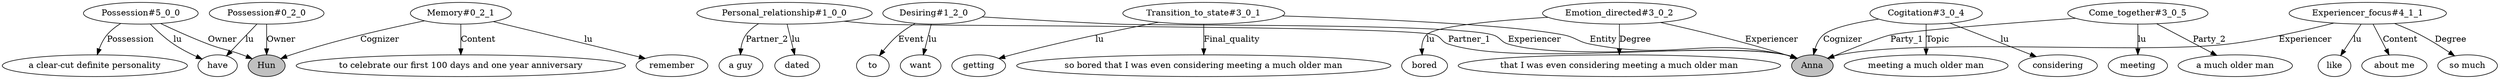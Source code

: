 // The Round Table
digraph {
	0 [label=Hun fillcolor=gray style=filled]
	1 [label="Possession#0_2_0"]
	2 [label=have]
	1 -> 2 [label=lu]
	1 -> 0 [label=Owner]
	3 [label="Memory#0_2_1"]
	4 [label=remember]
	5 [label="to celebrate our first 100 days and one year anniversary"]
	3 -> 4 [label=lu]
	3 -> 0 [label=Cognizer]
	3 -> 5 [label=Content]
	6 [label="Possession#5_0_0"]
	7 [label="a clear-cut definite personality"]
	6 -> 2 [label=lu]
	6 -> 0 [label=Owner]
	6 -> 7 [label=Possession]
	8 [label=Anna fillcolor=gray style=filled]
	9 [label="Personal_relationship#1_0_0"]
	10 [label=dated]
	11 [label="a guy"]
	9 -> 10 [label=lu]
	9 -> 8 [label=Partner_1]
	9 -> 11 [label=Partner_2]
	12 [label="Desiring#1_2_0"]
	13 [label=want]
	14 [label=to]
	12 -> 13 [label=lu]
	12 -> 8 [label=Experiencer]
	12 -> 14 [label=Event]
	15 [label="Transition_to_state#3_0_1"]
	16 [label=getting]
	17 [label="so bored that I was even considering meeting a much older man"]
	15 -> 16 [label=lu]
	15 -> 8 [label=Entity]
	15 -> 17 [label=Final_quality]
	18 [label="Emotion_directed#3_0_2"]
	19 [label=bored]
	20 [label="that I was even considering meeting a much older man"]
	18 -> 19 [label=lu]
	18 -> 8 [label=Experiencer]
	18 -> 20 [label=Degree]
	21 [label="Cogitation#3_0_4"]
	22 [label=considering]
	23 [label="meeting a much older man"]
	21 -> 22 [label=lu]
	21 -> 8 [label=Cognizer]
	21 -> 23 [label=Topic]
	24 [label="Come_together#3_0_5"]
	25 [label=meeting]
	26 [label="a much older man"]
	24 -> 25 [label=lu]
	24 -> 8 [label=Party_1]
	24 -> 26 [label=Party_2]
	27 [label="Experiencer_focus#4_1_1"]
	28 [label=like]
	29 [label="about me"]
	30 [label="so much"]
	27 -> 28 [label=lu]
	27 -> 29 [label=Content]
	27 -> 8 [label=Experiencer]
	27 -> 30 [label=Degree]
}
